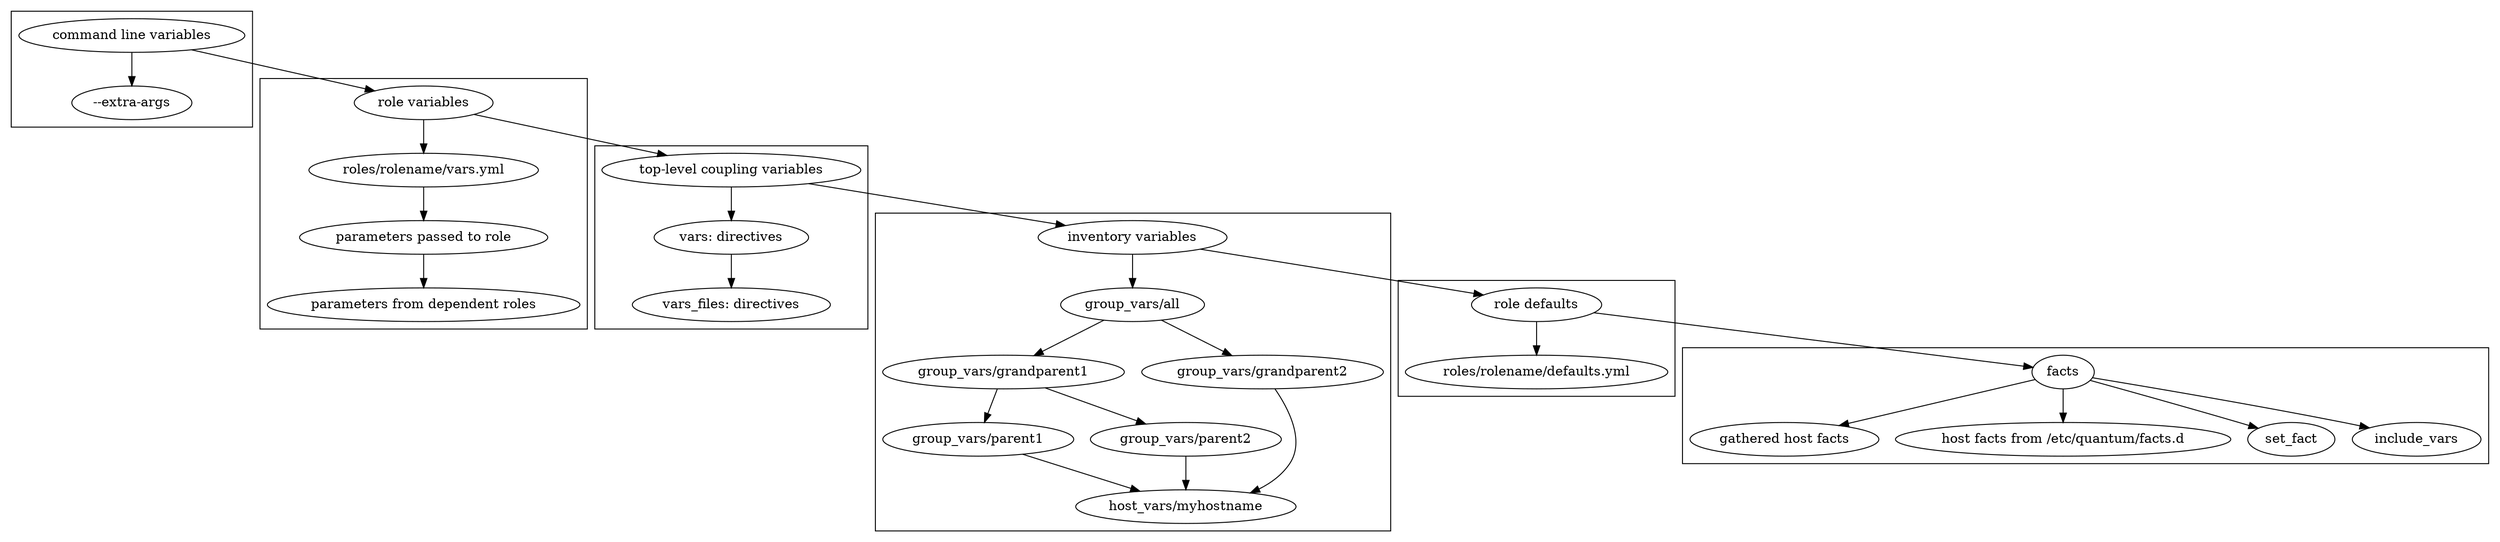 digraph G {

        subgraph cluster_0 {
            "command line variables" -> "--extra-args"
        }
	
        subgraph cluster_1 {
	    "role variables" -> "roles/rolename/vars.yml" -> "parameters passed to role" -> "parameters from dependent roles" 
	}

        subgraph cluster_2 {
            "top-level coupling variables" -> "vars: directives" -> "vars_files: directives";
        }

	subgraph cluster_3 {
	    "inventory variables" -> "group_vars/all" -> "group_vars/grandparent1" -> "group_vars/parent1" -> "host_vars/myhostname";
            "group_vars/all" -> "group_vars/grandparent2";
            "group_vars/grandparent1" -> "group_vars/parent2"
            "group_vars/grandparent2" -> "host_vars/myhostname";
            "group_vars/parent2" -> "host_vars/myhostname"
	}

        subgraph cluster_4 {
            "facts" -> "gathered host facts"
            "facts" -> "host facts from /etc/quantum/facts.d"
            "facts" -> "set_fact"
            "facts" -> "include_vars"
        }

        subgraph cluster_5 {
            "role defaults" -> "roles/rolename/defaults.yml"
        }

        "command line variables" -> "role variables" -> "top-level coupling variables" -> "inventory variables" -> "role defaults" -> "facts"

     

}
